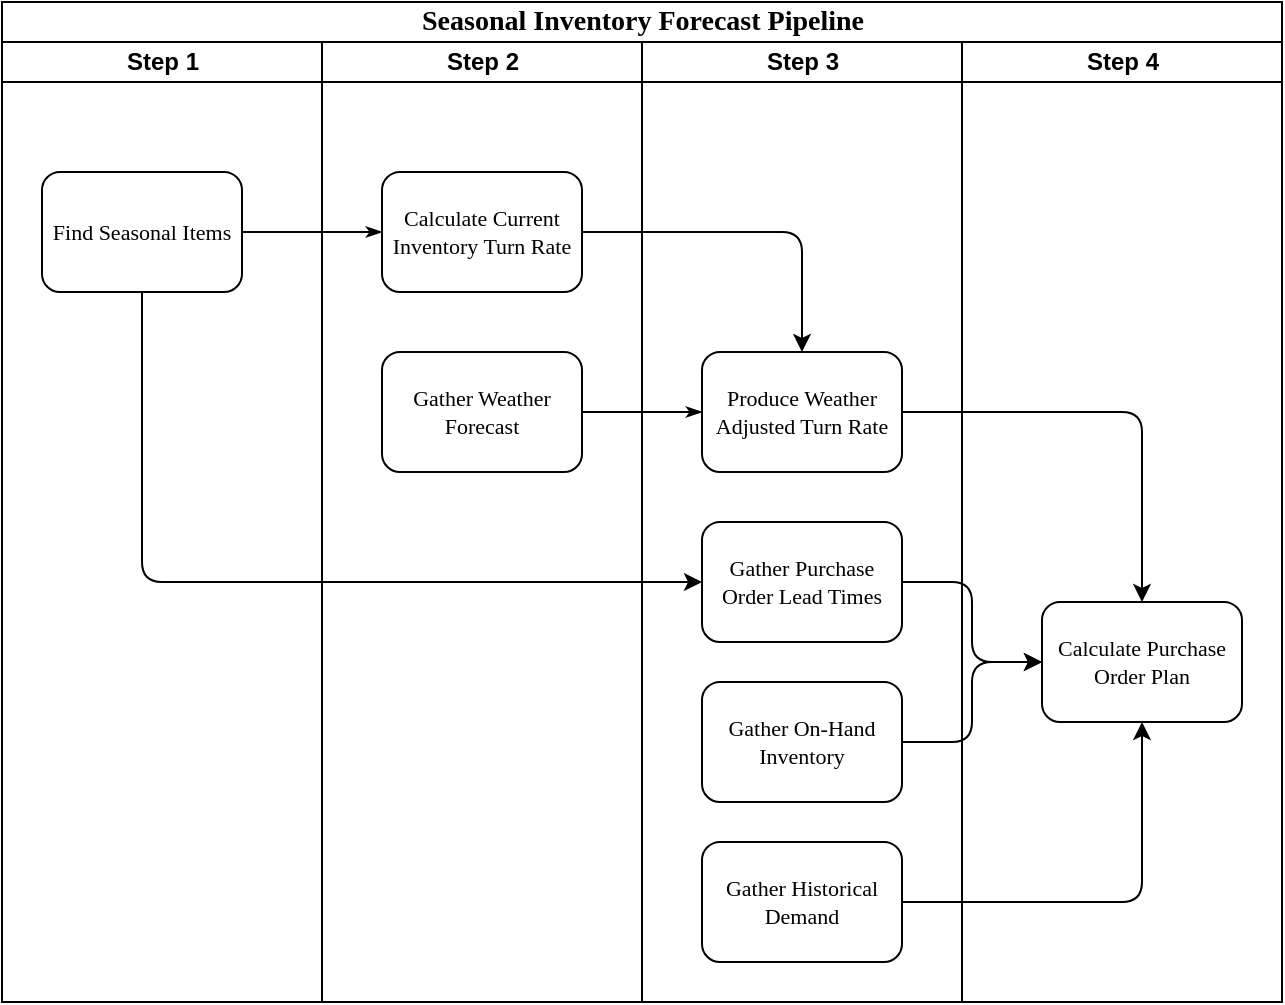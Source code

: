 <mxfile version="14.5.1" type="device"><diagram name="Page-1" id="74e2e168-ea6b-b213-b513-2b3c1d86103e"><mxGraphModel dx="1008" dy="755" grid="1" gridSize="10" guides="1" tooltips="1" connect="1" arrows="1" fold="1" page="1" pageScale="1" pageWidth="1100" pageHeight="850" background="#ffffff" math="0" shadow="0"><root><mxCell id="0"/><mxCell id="1" parent="0"/><mxCell id="77e6c97f196da883-1" value="&lt;font style=&quot;font-size: 14px&quot;&gt;Seasonal Inventory Forecast Pipeline&lt;/font&gt;" style="swimlane;html=1;childLayout=stackLayout;startSize=20;rounded=0;shadow=0;labelBackgroundColor=none;strokeWidth=1;fontFamily=Verdana;fontSize=8;align=center;" parent="1" vertex="1"><mxGeometry x="70" y="40" width="640" height="500" as="geometry"/></mxCell><mxCell id="77e6c97f196da883-2" value="Step 1" style="swimlane;html=1;startSize=20;" parent="77e6c97f196da883-1" vertex="1"><mxGeometry y="20" width="160" height="480" as="geometry"/></mxCell><mxCell id="77e6c97f196da883-8" value="Find Seasonal Items" style="rounded=1;whiteSpace=wrap;html=1;shadow=0;labelBackgroundColor=none;strokeWidth=1;fontFamily=Verdana;fontSize=11;align=center;" parent="77e6c97f196da883-2" vertex="1"><mxGeometry x="20" y="65" width="100" height="60" as="geometry"/></mxCell><mxCell id="77e6c97f196da883-26" style="edgeStyle=orthogonalEdgeStyle;rounded=1;html=1;labelBackgroundColor=none;startArrow=none;startFill=0;startSize=5;endArrow=classicThin;endFill=1;endSize=5;jettySize=auto;orthogonalLoop=1;strokeWidth=1;fontFamily=Verdana;fontSize=8" parent="77e6c97f196da883-1" source="77e6c97f196da883-8" target="77e6c97f196da883-11" edge="1"><mxGeometry relative="1" as="geometry"/></mxCell><mxCell id="77e6c97f196da883-28" style="edgeStyle=orthogonalEdgeStyle;rounded=1;html=1;labelBackgroundColor=none;startArrow=none;startFill=0;startSize=5;endArrow=classicThin;endFill=1;endSize=5;jettySize=auto;orthogonalLoop=1;strokeWidth=1;fontFamily=Verdana;fontSize=8" parent="77e6c97f196da883-1" source="77e6c97f196da883-9" target="77e6c97f196da883-12" edge="1"><mxGeometry relative="1" as="geometry"/></mxCell><mxCell id="77e6c97f196da883-39" style="edgeStyle=orthogonalEdgeStyle;rounded=1;html=1;labelBackgroundColor=none;startArrow=none;startFill=0;startSize=5;endArrow=classicThin;endFill=1;endSize=5;jettySize=auto;orthogonalLoop=1;strokeWidth=1;fontFamily=Verdana;fontSize=8" parent="77e6c97f196da883-1" source="77e6c97f196da883-20" edge="1"><mxGeometry relative="1" as="geometry"><mxPoint x="670" y="690" as="targetPoint"/></mxGeometry></mxCell><mxCell id="107ba76e4e335f99-2" style="edgeStyle=orthogonalEdgeStyle;rounded=1;html=1;labelBackgroundColor=none;startArrow=none;startFill=0;startSize=5;endArrow=classicThin;endFill=1;endSize=5;jettySize=auto;orthogonalLoop=1;strokeWidth=1;fontFamily=Verdana;fontSize=8" parent="77e6c97f196da883-1" source="77e6c97f196da883-22" edge="1"><mxGeometry relative="1" as="geometry"><Array as="points"><mxPoint x="660" y="610"/><mxPoint x="660" y="550"/><mxPoint x="400" y="550"/></Array><mxPoint x="400" y="580" as="targetPoint"/></mxGeometry></mxCell><mxCell id="107ba76e4e335f99-3" style="edgeStyle=orthogonalEdgeStyle;rounded=1;html=1;labelBackgroundColor=none;startArrow=none;startFill=0;startSize=5;endArrow=classicThin;endFill=1;endSize=5;jettySize=auto;orthogonalLoop=1;strokeColor=#000000;strokeWidth=1;fontFamily=Verdana;fontSize=8;fontColor=#000000;" parent="77e6c97f196da883-1" source="77e6c97f196da883-22" edge="1"><mxGeometry relative="1" as="geometry"><mxPoint x="610" y="610" as="targetPoint"/></mxGeometry></mxCell><mxCell id="107ba76e4e335f99-4" style="edgeStyle=orthogonalEdgeStyle;rounded=1;html=1;labelBackgroundColor=none;startArrow=none;startFill=0;startSize=5;endArrow=classicThin;endFill=1;endSize=5;jettySize=auto;orthogonalLoop=1;strokeWidth=1;fontFamily=Verdana;fontSize=8" parent="77e6c97f196da883-1" source="77e6c97f196da883-22" edge="1"><mxGeometry relative="1" as="geometry"><Array as="points"><mxPoint x="660" y="610"/><mxPoint x="660" y="550"/><mxPoint x="80" y="550"/></Array><mxPoint x="80" y="580" as="targetPoint"/></mxGeometry></mxCell><mxCell id="107ba76e4e335f99-5" style="edgeStyle=orthogonalEdgeStyle;rounded=1;html=1;labelBackgroundColor=none;startArrow=none;startFill=0;startSize=5;endArrow=classicThin;endFill=1;endSize=5;jettySize=auto;orthogonalLoop=1;strokeWidth=1;fontFamily=Verdana;fontSize=8" parent="77e6c97f196da883-1" target="77e6c97f196da883-19" edge="1"><mxGeometry relative="1" as="geometry"><Array as="points"><mxPoint x="80" y="650"/><mxPoint x="490" y="650"/><mxPoint x="490" y="610"/></Array><mxPoint x="80" y="640" as="sourcePoint"/></mxGeometry></mxCell><mxCell id="107ba76e4e335f99-6" style="edgeStyle=orthogonalEdgeStyle;rounded=1;html=1;labelBackgroundColor=none;startArrow=none;startFill=0;startSize=5;endArrow=classicThin;endFill=1;endSize=5;jettySize=auto;orthogonalLoop=1;strokeWidth=1;fontFamily=Verdana;fontSize=8" parent="77e6c97f196da883-1" target="77e6c97f196da883-19" edge="1"><mxGeometry relative="1" as="geometry"><mxPoint x="450" y="610" as="sourcePoint"/></mxGeometry></mxCell><mxCell id="77e6c97f196da883-3" value="Step 2" style="swimlane;html=1;startSize=20;" parent="77e6c97f196da883-1" vertex="1"><mxGeometry x="160" y="20" width="160" height="480" as="geometry"/></mxCell><mxCell id="77e6c97f196da883-11" value="Calculate Current Inventory Turn Rate" style="rounded=1;whiteSpace=wrap;html=1;shadow=0;labelBackgroundColor=none;strokeWidth=1;fontFamily=Verdana;fontSize=11;align=center;" parent="77e6c97f196da883-3" vertex="1"><mxGeometry x="30" y="65" width="100" height="60" as="geometry"/></mxCell><mxCell id="77e6c97f196da883-9" value="Gather Weather Forecast" style="rounded=1;whiteSpace=wrap;html=1;shadow=0;labelBackgroundColor=none;strokeWidth=1;fontFamily=Verdana;fontSize=11;align=center;" parent="77e6c97f196da883-3" vertex="1"><mxGeometry x="30" y="155" width="100" height="60" as="geometry"/></mxCell><mxCell id="77e6c97f196da883-4" value="Step 3" style="swimlane;html=1;startSize=20;" parent="77e6c97f196da883-1" vertex="1"><mxGeometry x="320" y="20" width="160" height="480" as="geometry"/></mxCell><mxCell id="77e6c97f196da883-12" value="Produce Weather Adjusted Turn Rate" style="rounded=1;whiteSpace=wrap;html=1;shadow=0;labelBackgroundColor=none;strokeWidth=1;fontFamily=Verdana;fontSize=11;align=center;" parent="77e6c97f196da883-4" vertex="1"><mxGeometry x="30" y="155" width="100" height="60" as="geometry"/></mxCell><mxCell id="77e6c97f196da883-15" value="Gather Purchase Order Lead Times" style="rounded=1;whiteSpace=wrap;html=1;shadow=0;labelBackgroundColor=none;strokeWidth=1;fontFamily=Verdana;fontSize=11;align=center;" parent="77e6c97f196da883-4" vertex="1"><mxGeometry x="30" y="240" width="100" height="60" as="geometry"/></mxCell><mxCell id="77e6c97f196da883-17" value="Gather On-Hand Inventory" style="rounded=1;whiteSpace=wrap;html=1;shadow=0;labelBackgroundColor=none;strokeWidth=1;fontFamily=Verdana;fontSize=11;align=center;" parent="77e6c97f196da883-4" vertex="1"><mxGeometry x="30" y="320" width="100" height="60" as="geometry"/></mxCell><mxCell id="b1ayylBHZMNoA9f0DBf5-4" value="Gather Historical Demand" style="rounded=1;whiteSpace=wrap;html=1;shadow=0;labelBackgroundColor=none;strokeWidth=1;fontFamily=Verdana;fontSize=11;align=center;" vertex="1" parent="77e6c97f196da883-4"><mxGeometry x="30" y="400" width="100" height="60" as="geometry"/></mxCell><mxCell id="77e6c97f196da883-5" value="Step 4" style="swimlane;html=1;startSize=20;" parent="77e6c97f196da883-1" vertex="1"><mxGeometry x="480" y="20" width="160" height="480" as="geometry"/></mxCell><mxCell id="77e6c97f196da883-36" style="edgeStyle=orthogonalEdgeStyle;rounded=1;html=1;labelBackgroundColor=none;startArrow=none;startFill=0;startSize=5;endArrow=classicThin;endFill=1;endSize=5;jettySize=auto;orthogonalLoop=1;strokeWidth=1;fontFamily=Verdana;fontSize=8" parent="77e6c97f196da883-5" target="77e6c97f196da883-20" edge="1"><mxGeometry relative="1" as="geometry"><mxPoint x="80" y="620" as="sourcePoint"/></mxGeometry></mxCell><mxCell id="77e6c97f196da883-18" value="Calculate Purchase Order Plan" style="rounded=1;whiteSpace=wrap;html=1;shadow=0;labelBackgroundColor=none;strokeWidth=1;fontFamily=Verdana;fontSize=11;align=center;" parent="77e6c97f196da883-5" vertex="1"><mxGeometry x="40" y="280" width="100" height="60" as="geometry"/></mxCell><mxCell id="b1ayylBHZMNoA9f0DBf5-1" style="edgeStyle=orthogonalEdgeStyle;rounded=1;orthogonalLoop=1;jettySize=auto;html=1;" edge="1" parent="77e6c97f196da883-1" source="77e6c97f196da883-11" target="77e6c97f196da883-12"><mxGeometry relative="1" as="geometry"/></mxCell><mxCell id="b1ayylBHZMNoA9f0DBf5-3" style="edgeStyle=orthogonalEdgeStyle;rounded=1;orthogonalLoop=1;jettySize=auto;html=1;" edge="1" parent="77e6c97f196da883-1" source="77e6c97f196da883-8" target="77e6c97f196da883-15"><mxGeometry relative="1" as="geometry"><Array as="points"><mxPoint x="70" y="290"/></Array></mxGeometry></mxCell><mxCell id="b1ayylBHZMNoA9f0DBf5-6" style="edgeStyle=orthogonalEdgeStyle;rounded=1;orthogonalLoop=1;jettySize=auto;html=1;" edge="1" parent="77e6c97f196da883-1" source="77e6c97f196da883-12" target="77e6c97f196da883-18"><mxGeometry relative="1" as="geometry"/></mxCell><mxCell id="b1ayylBHZMNoA9f0DBf5-7" style="edgeStyle=orthogonalEdgeStyle;rounded=1;orthogonalLoop=1;jettySize=auto;html=1;" edge="1" parent="77e6c97f196da883-1" source="77e6c97f196da883-15" target="77e6c97f196da883-18"><mxGeometry relative="1" as="geometry"/></mxCell><mxCell id="b1ayylBHZMNoA9f0DBf5-8" style="edgeStyle=orthogonalEdgeStyle;rounded=1;orthogonalLoop=1;jettySize=auto;html=1;" edge="1" parent="77e6c97f196da883-1" source="77e6c97f196da883-17" target="77e6c97f196da883-18"><mxGeometry relative="1" as="geometry"/></mxCell><mxCell id="b1ayylBHZMNoA9f0DBf5-9" style="edgeStyle=orthogonalEdgeStyle;rounded=1;orthogonalLoop=1;jettySize=auto;html=1;" edge="1" parent="77e6c97f196da883-1" source="b1ayylBHZMNoA9f0DBf5-4" target="77e6c97f196da883-18"><mxGeometry relative="1" as="geometry"/></mxCell></root></mxGraphModel></diagram></mxfile>